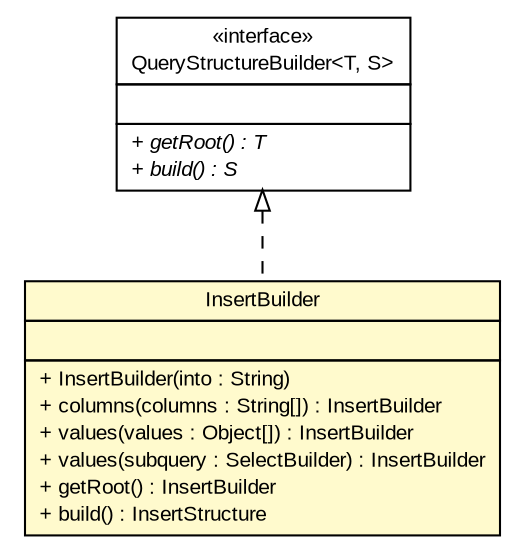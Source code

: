 #!/usr/local/bin/dot
#
# Class diagram 
# Generated by UMLGraph version R5_6 (http://www.umlgraph.org/)
#

digraph G {
	edge [fontname="arial",fontsize=10,labelfontname="arial",labelfontsize=10];
	node [fontname="arial",fontsize=10,shape=plaintext];
	nodesep=0.25;
	ranksep=0.5;
	// br.gov.to.sefaz.persistence.query.builder.QueryStructureBuilder<T, S>
	c11811 [label=<<table title="br.gov.to.sefaz.persistence.query.builder.QueryStructureBuilder" border="0" cellborder="1" cellspacing="0" cellpadding="2" port="p" href="../../QueryStructureBuilder.html">
		<tr><td><table border="0" cellspacing="0" cellpadding="1">
<tr><td align="center" balign="center"> &#171;interface&#187; </td></tr>
<tr><td align="center" balign="center"> QueryStructureBuilder&lt;T, S&gt; </td></tr>
		</table></td></tr>
		<tr><td><table border="0" cellspacing="0" cellpadding="1">
<tr><td align="left" balign="left">  </td></tr>
		</table></td></tr>
		<tr><td><table border="0" cellspacing="0" cellpadding="1">
<tr><td align="left" balign="left"><font face="arial italic" point-size="10.0"> + getRoot() : T </font></td></tr>
<tr><td align="left" balign="left"><font face="arial italic" point-size="10.0"> + build() : S </font></td></tr>
		</table></td></tr>
		</table>>, URL="../../QueryStructureBuilder.html", fontname="arial", fontcolor="black", fontsize=10.0];
	// br.gov.to.sefaz.persistence.query.builder.sql.insert.InsertBuilder
	c11815 [label=<<table title="br.gov.to.sefaz.persistence.query.builder.sql.insert.InsertBuilder" border="0" cellborder="1" cellspacing="0" cellpadding="2" port="p" bgcolor="lemonChiffon" href="./InsertBuilder.html">
		<tr><td><table border="0" cellspacing="0" cellpadding="1">
<tr><td align="center" balign="center"> InsertBuilder </td></tr>
		</table></td></tr>
		<tr><td><table border="0" cellspacing="0" cellpadding="1">
<tr><td align="left" balign="left">  </td></tr>
		</table></td></tr>
		<tr><td><table border="0" cellspacing="0" cellpadding="1">
<tr><td align="left" balign="left"> + InsertBuilder(into : String) </td></tr>
<tr><td align="left" balign="left"> + columns(columns : String[]) : InsertBuilder </td></tr>
<tr><td align="left" balign="left"> + values(values : Object[]) : InsertBuilder </td></tr>
<tr><td align="left" balign="left"> + values(subquery : SelectBuilder) : InsertBuilder </td></tr>
<tr><td align="left" balign="left"> + getRoot() : InsertBuilder </td></tr>
<tr><td align="left" balign="left"> + build() : InsertStructure </td></tr>
		</table></td></tr>
		</table>>, URL="./InsertBuilder.html", fontname="arial", fontcolor="black", fontsize=10.0];
	//br.gov.to.sefaz.persistence.query.builder.sql.insert.InsertBuilder implements br.gov.to.sefaz.persistence.query.builder.QueryStructureBuilder<T, S>
	c11811:p -> c11815:p [dir=back,arrowtail=empty,style=dashed];
}

